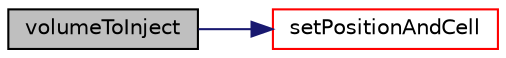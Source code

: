 digraph "volumeToInject"
{
  bgcolor="transparent";
  edge [fontname="Helvetica",fontsize="10",labelfontname="Helvetica",labelfontsize="10"];
  node [fontname="Helvetica",fontsize="10",shape=record];
  rankdir="LR";
  Node1 [label="volumeToInject",height=0.2,width=0.4,color="black", fillcolor="grey75", style="filled", fontcolor="black"];
  Node1 -> Node2 [color="midnightblue",fontsize="10",style="solid",fontname="Helvetica"];
  Node2 [label="setPositionAndCell",height=0.2,width=0.4,color="red",URL="$a01114.html#a9b461807dec386242bba33d30a856fbf",tooltip="Set the injection position and owner cell, tetFace and tetPt. "];
}
